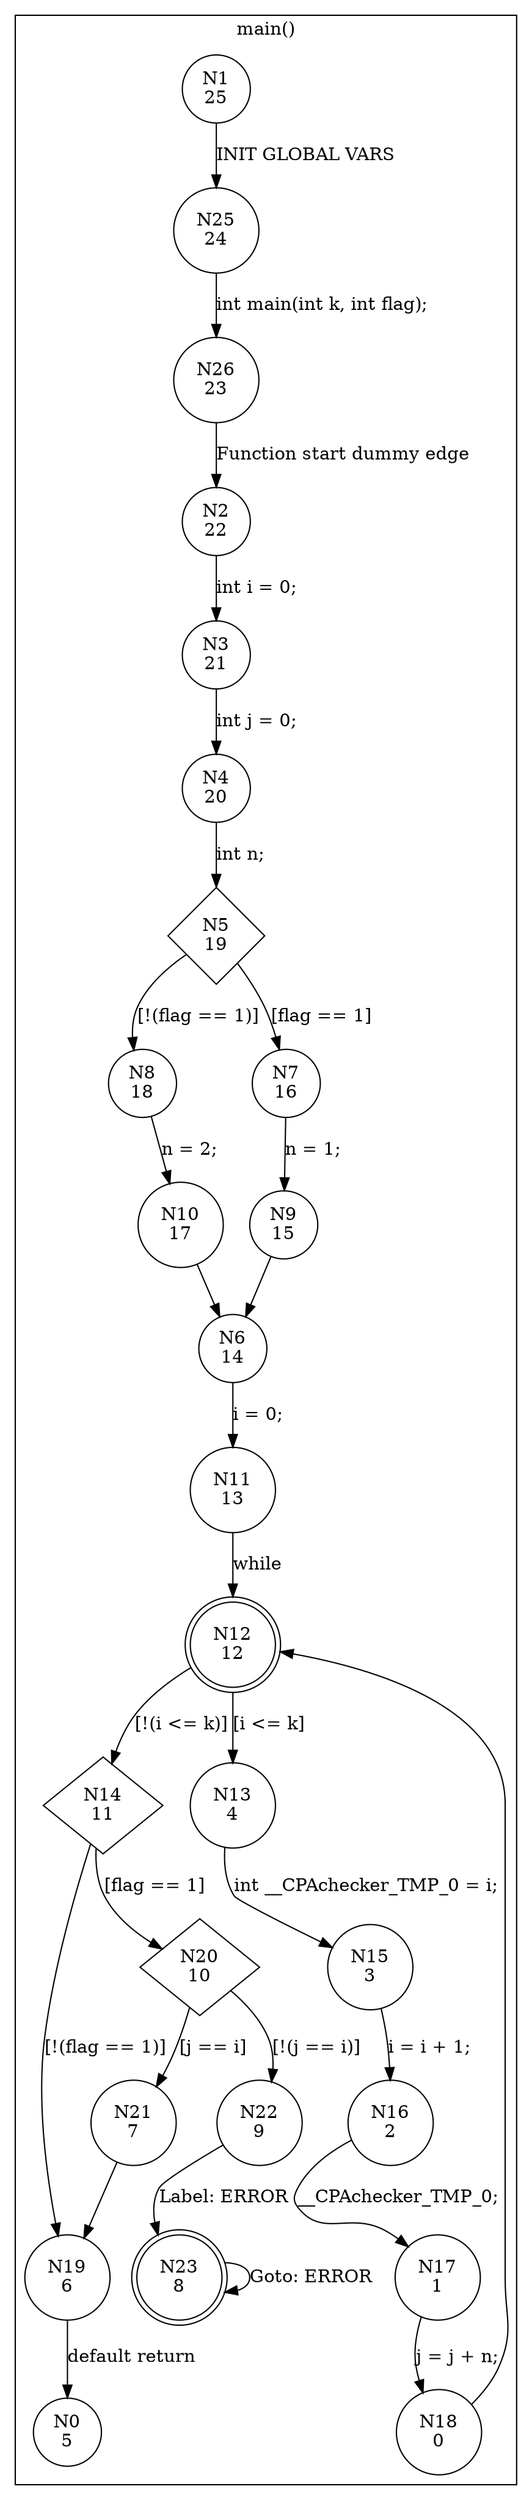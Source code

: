 digraph CFA {
1 [shape="circle" label="N1\n25"]
25 [shape="circle" label="N25\n24"]
26 [shape="circle" label="N26\n23"]
2 [shape="circle" label="N2\n22"]
3 [shape="circle" label="N3\n21"]
4 [shape="circle" label="N4\n20"]
5 [shape="diamond" label="N5\n19"]
8 [shape="circle" label="N8\n18"]
10 [shape="circle" label="N10\n17"]
6 [shape="circle" label="N6\n14"]
11 [shape="circle" label="N11\n13"]
12 [shape="doublecircle" label="N12\n12"]
14 [shape="diamond" label="N14\n11"]
19 [shape="circle" label="N19\n6"]
0 [shape="circle" label="N0\n5"]
20 [shape="diamond" label="N20\n10"]
22 [shape="circle" label="N22\n9"]
23 [shape="doublecircle" label="N23\n8"]
21 [shape="circle" label="N21\n7"]
13 [shape="circle" label="N13\n4"]
15 [shape="circle" label="N15\n3"]
16 [shape="circle" label="N16\n2"]
17 [shape="circle" label="N17\n1"]
18 [shape="circle" label="N18\n0"]
7 [shape="circle" label="N7\n16"]
9 [shape="circle" label="N9\n15"]
node [shape="circle"]
subgraph cluster_main {
label="main()"
1 -> 25 [label="INIT GLOBAL VARS"]
25 -> 26 [label="int main(int k, int flag);"]
26 -> 2 [label="Function start dummy edge"]
2 -> 3 [label="int i = 0;"]
3 -> 4 [label="int j = 0;"]
4 -> 5 [label="int n;"]
5 -> 7 [label="[flag == 1]"]
5 -> 8 [label="[!(flag == 1)]"]
8 -> 10 [label="n = 2;"]
10 -> 6 [label=""]
6 -> 11 [label="i = 0;"]
11 -> 12 [label="while"]
12 -> 13 [label="[i <= k]"]
12 -> 14 [label="[!(i <= k)]"]
14 -> 20 [label="[flag == 1]"]
14 -> 19 [label="[!(flag == 1)]"]
19 -> 0 [label="default return"]
20 -> 21 [label="[j == i]"]
20 -> 22 [label="[!(j == i)]"]
22 -> 23 [label="Label: ERROR"]
23 -> 23 [label="Goto: ERROR"]
21 -> 19 [label=""]
13 -> 15 [label="int __CPAchecker_TMP_0 = i;"]
15 -> 16 [label="i = i + 1;"]
16 -> 17 [label="__CPAchecker_TMP_0;"]
17 -> 18 [label="j = j + n;"]
18 -> 12 [label=""]
7 -> 9 [label="n = 1;"]
9 -> 6 [label=""]}
}